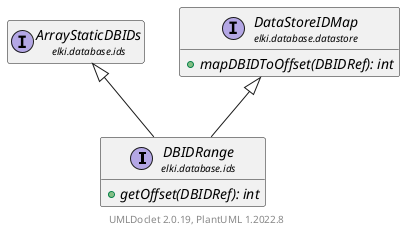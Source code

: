 @startuml
    remove .*\.(Instance|Par|Parameterizer|Factory)$
    set namespaceSeparator none
    hide empty fields
    hide empty methods

    interface "<size:14>DBIDRange\n<size:10>elki.database.ids" as elki.database.ids.DBIDRange [[DBIDRange.html]] {
        {abstract} +getOffset(DBIDRef): int
    }

    interface "<size:14>ArrayStaticDBIDs\n<size:10>elki.database.ids" as elki.database.ids.ArrayStaticDBIDs [[ArrayStaticDBIDs.html]]
    interface "<size:14>DataStoreIDMap\n<size:10>elki.database.datastore" as elki.database.datastore.DataStoreIDMap [[../datastore/DataStoreIDMap.html]] {
        {abstract} +mapDBIDToOffset(DBIDRef): int
    }

    elki.database.ids.ArrayStaticDBIDs <|-- elki.database.ids.DBIDRange
    elki.database.datastore.DataStoreIDMap <|-- elki.database.ids.DBIDRange

    center footer UMLDoclet 2.0.19, PlantUML 1.2022.8
@enduml
